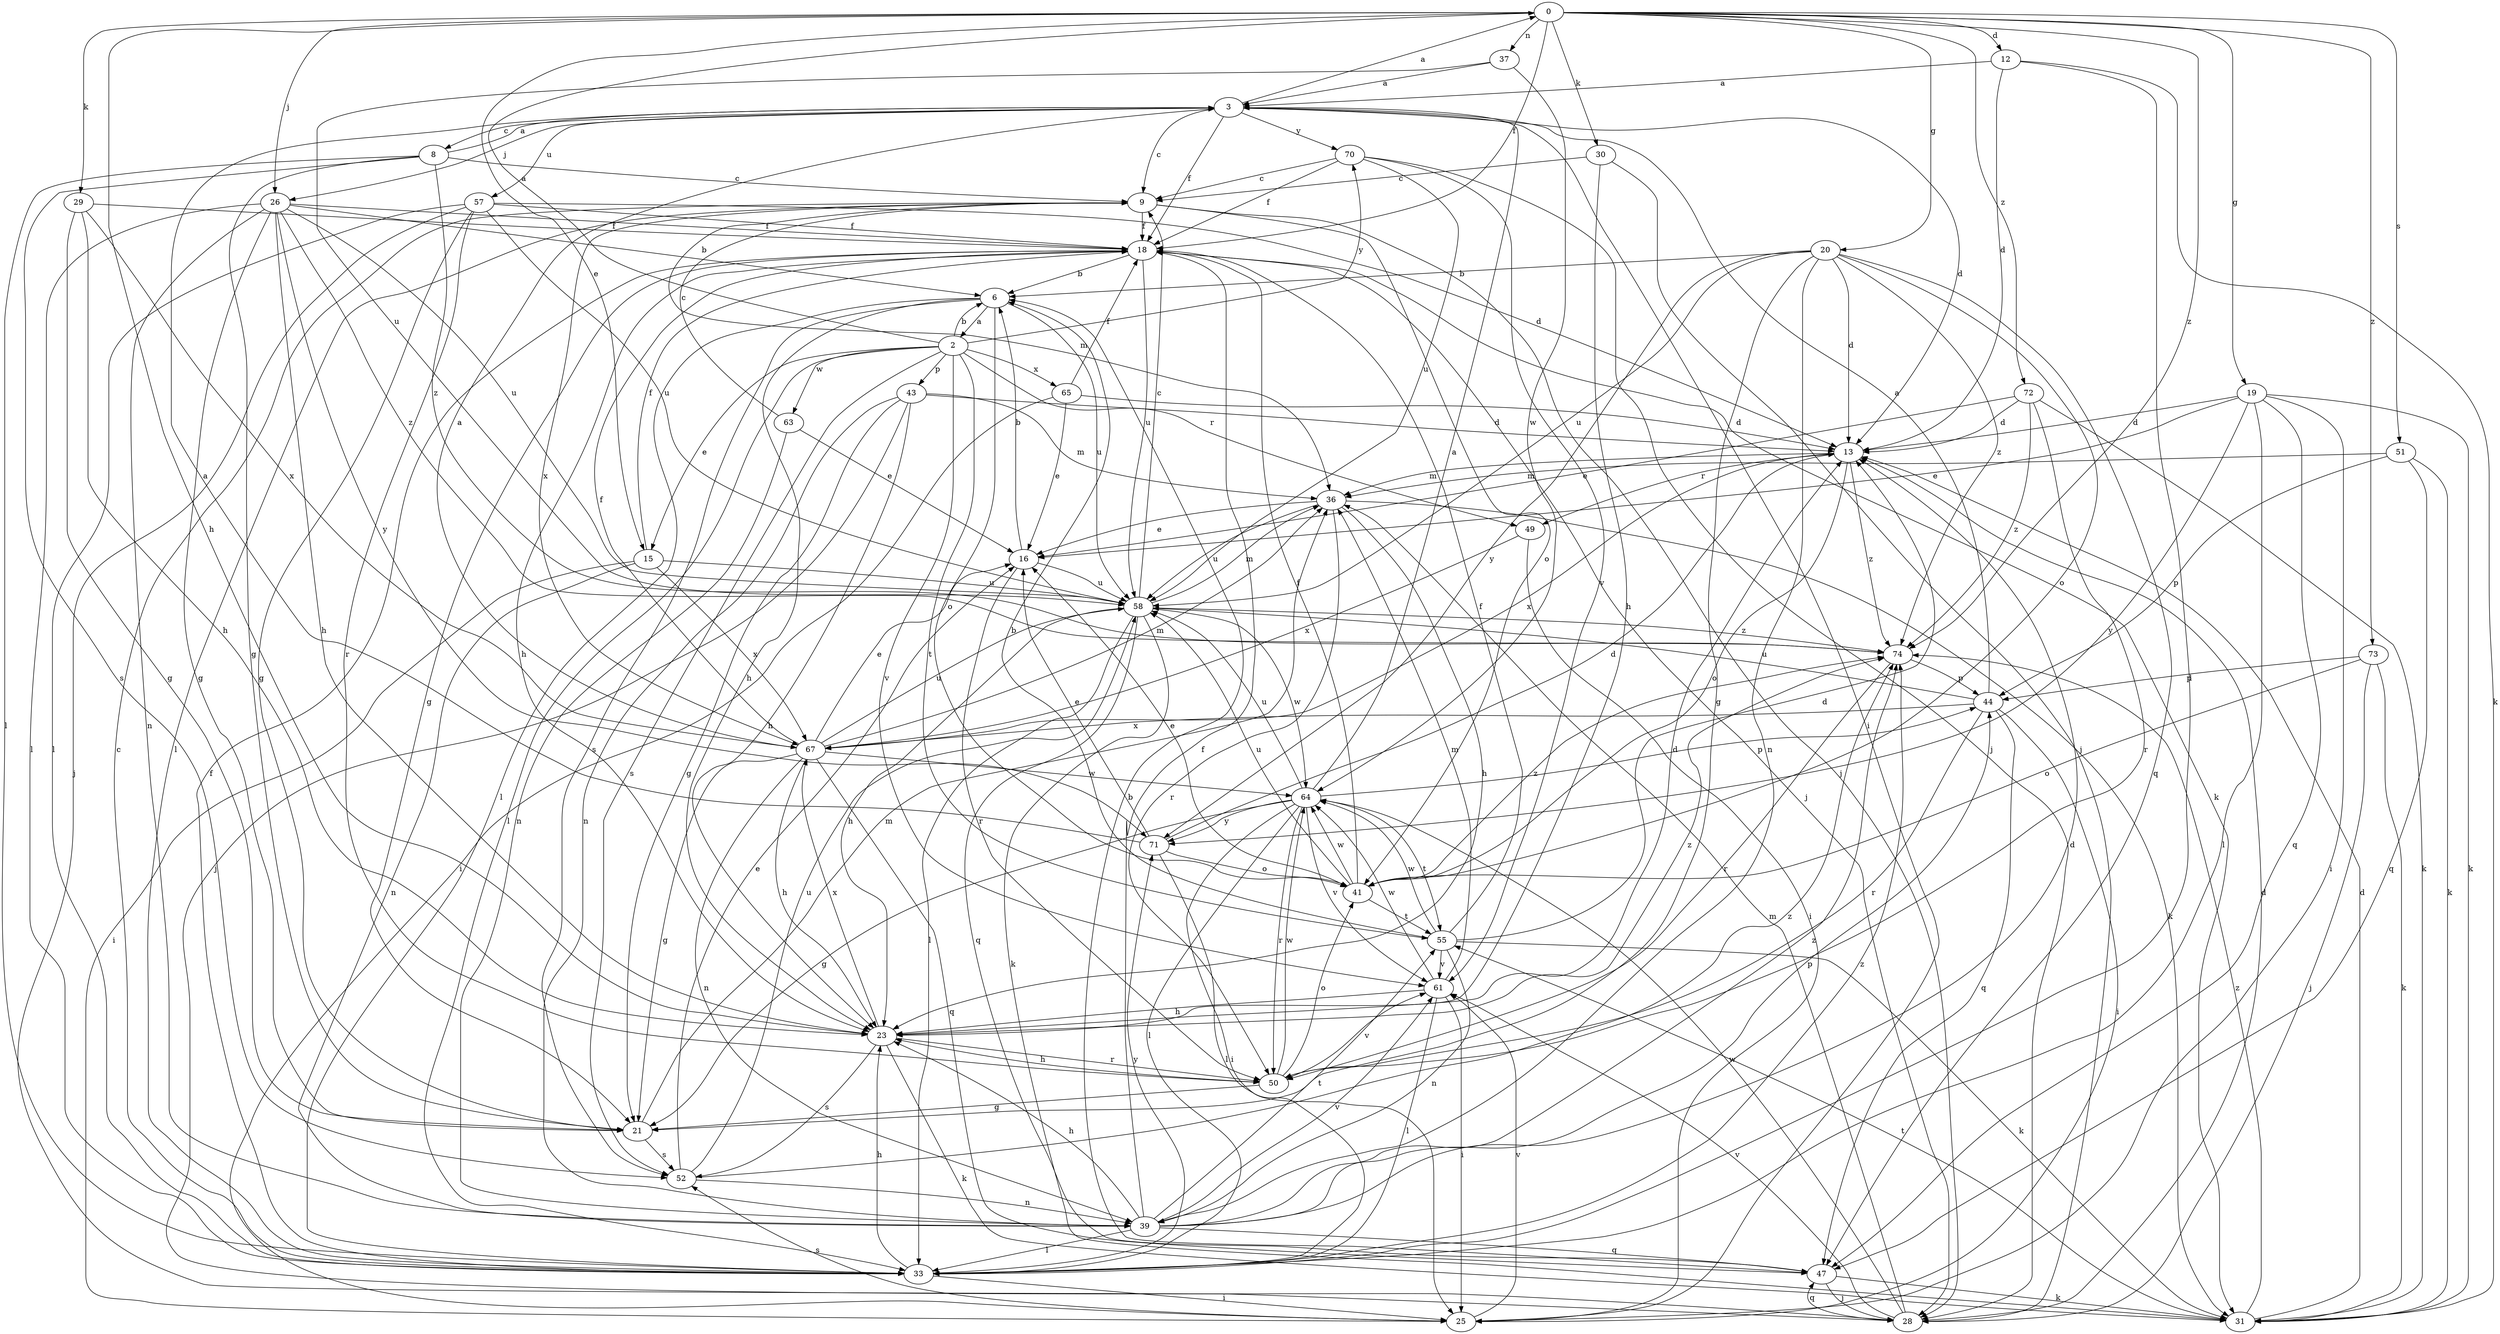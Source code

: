 strict digraph  {
0;
2;
3;
6;
8;
9;
12;
13;
15;
16;
18;
19;
20;
21;
23;
25;
26;
28;
29;
30;
31;
33;
36;
37;
39;
41;
43;
44;
47;
49;
50;
51;
52;
55;
57;
58;
61;
63;
64;
65;
67;
70;
71;
72;
73;
74;
0 -> 12  [label=d];
0 -> 15  [label=e];
0 -> 18  [label=f];
0 -> 19  [label=g];
0 -> 20  [label=g];
0 -> 23  [label=h];
0 -> 26  [label=j];
0 -> 29  [label=k];
0 -> 30  [label=k];
0 -> 37  [label=n];
0 -> 51  [label=s];
0 -> 72  [label=z];
0 -> 73  [label=z];
0 -> 74  [label=z];
2 -> 0  [label=a];
2 -> 6  [label=b];
2 -> 15  [label=e];
2 -> 33  [label=l];
2 -> 43  [label=p];
2 -> 49  [label=r];
2 -> 52  [label=s];
2 -> 55  [label=t];
2 -> 61  [label=v];
2 -> 63  [label=w];
2 -> 65  [label=x];
2 -> 70  [label=y];
3 -> 0  [label=a];
3 -> 8  [label=c];
3 -> 9  [label=c];
3 -> 13  [label=d];
3 -> 18  [label=f];
3 -> 25  [label=i];
3 -> 26  [label=j];
3 -> 57  [label=u];
3 -> 70  [label=y];
6 -> 2  [label=a];
6 -> 23  [label=h];
6 -> 33  [label=l];
6 -> 41  [label=o];
6 -> 52  [label=s];
6 -> 58  [label=u];
8 -> 3  [label=a];
8 -> 9  [label=c];
8 -> 21  [label=g];
8 -> 33  [label=l];
8 -> 52  [label=s];
8 -> 74  [label=z];
9 -> 18  [label=f];
9 -> 28  [label=j];
9 -> 33  [label=l];
9 -> 36  [label=m];
9 -> 41  [label=o];
9 -> 67  [label=x];
12 -> 3  [label=a];
12 -> 13  [label=d];
12 -> 31  [label=k];
12 -> 33  [label=l];
13 -> 36  [label=m];
13 -> 41  [label=o];
13 -> 49  [label=r];
13 -> 67  [label=x];
13 -> 74  [label=z];
15 -> 18  [label=f];
15 -> 25  [label=i];
15 -> 39  [label=n];
15 -> 58  [label=u];
15 -> 67  [label=x];
16 -> 6  [label=b];
16 -> 50  [label=r];
16 -> 58  [label=u];
18 -> 6  [label=b];
18 -> 21  [label=g];
18 -> 23  [label=h];
18 -> 28  [label=j];
18 -> 31  [label=k];
18 -> 58  [label=u];
19 -> 13  [label=d];
19 -> 16  [label=e];
19 -> 25  [label=i];
19 -> 31  [label=k];
19 -> 33  [label=l];
19 -> 47  [label=q];
19 -> 71  [label=y];
20 -> 6  [label=b];
20 -> 13  [label=d];
20 -> 21  [label=g];
20 -> 39  [label=n];
20 -> 41  [label=o];
20 -> 47  [label=q];
20 -> 58  [label=u];
20 -> 71  [label=y];
20 -> 74  [label=z];
21 -> 36  [label=m];
21 -> 52  [label=s];
23 -> 13  [label=d];
23 -> 31  [label=k];
23 -> 50  [label=r];
23 -> 52  [label=s];
23 -> 67  [label=x];
23 -> 74  [label=z];
25 -> 52  [label=s];
25 -> 61  [label=v];
26 -> 6  [label=b];
26 -> 18  [label=f];
26 -> 21  [label=g];
26 -> 23  [label=h];
26 -> 33  [label=l];
26 -> 39  [label=n];
26 -> 58  [label=u];
26 -> 71  [label=y];
26 -> 74  [label=z];
28 -> 13  [label=d];
28 -> 36  [label=m];
28 -> 47  [label=q];
28 -> 61  [label=v];
28 -> 64  [label=w];
29 -> 18  [label=f];
29 -> 21  [label=g];
29 -> 23  [label=h];
29 -> 67  [label=x];
30 -> 9  [label=c];
30 -> 23  [label=h];
30 -> 28  [label=j];
31 -> 13  [label=d];
31 -> 55  [label=t];
31 -> 74  [label=z];
33 -> 9  [label=c];
33 -> 18  [label=f];
33 -> 23  [label=h];
33 -> 25  [label=i];
33 -> 71  [label=y];
33 -> 74  [label=z];
36 -> 16  [label=e];
36 -> 23  [label=h];
36 -> 31  [label=k];
36 -> 50  [label=r];
36 -> 58  [label=u];
37 -> 3  [label=a];
37 -> 58  [label=u];
37 -> 64  [label=w];
39 -> 13  [label=d];
39 -> 18  [label=f];
39 -> 23  [label=h];
39 -> 33  [label=l];
39 -> 44  [label=p];
39 -> 47  [label=q];
39 -> 55  [label=t];
39 -> 61  [label=v];
39 -> 74  [label=z];
41 -> 16  [label=e];
41 -> 18  [label=f];
41 -> 55  [label=t];
41 -> 58  [label=u];
41 -> 64  [label=w];
41 -> 74  [label=z];
43 -> 13  [label=d];
43 -> 21  [label=g];
43 -> 23  [label=h];
43 -> 28  [label=j];
43 -> 36  [label=m];
43 -> 39  [label=n];
44 -> 3  [label=a];
44 -> 25  [label=i];
44 -> 47  [label=q];
44 -> 50  [label=r];
44 -> 58  [label=u];
44 -> 67  [label=x];
47 -> 6  [label=b];
47 -> 28  [label=j];
47 -> 31  [label=k];
49 -> 25  [label=i];
49 -> 67  [label=x];
50 -> 21  [label=g];
50 -> 23  [label=h];
50 -> 41  [label=o];
50 -> 61  [label=v];
50 -> 64  [label=w];
51 -> 31  [label=k];
51 -> 36  [label=m];
51 -> 44  [label=p];
51 -> 47  [label=q];
52 -> 16  [label=e];
52 -> 39  [label=n];
52 -> 58  [label=u];
52 -> 74  [label=z];
55 -> 6  [label=b];
55 -> 13  [label=d];
55 -> 18  [label=f];
55 -> 31  [label=k];
55 -> 39  [label=n];
55 -> 61  [label=v];
55 -> 64  [label=w];
57 -> 13  [label=d];
57 -> 18  [label=f];
57 -> 21  [label=g];
57 -> 28  [label=j];
57 -> 33  [label=l];
57 -> 50  [label=r];
57 -> 58  [label=u];
58 -> 9  [label=c];
58 -> 23  [label=h];
58 -> 31  [label=k];
58 -> 33  [label=l];
58 -> 36  [label=m];
58 -> 47  [label=q];
58 -> 64  [label=w];
58 -> 74  [label=z];
61 -> 23  [label=h];
61 -> 25  [label=i];
61 -> 33  [label=l];
61 -> 36  [label=m];
61 -> 64  [label=w];
63 -> 9  [label=c];
63 -> 16  [label=e];
63 -> 39  [label=n];
64 -> 3  [label=a];
64 -> 21  [label=g];
64 -> 25  [label=i];
64 -> 33  [label=l];
64 -> 44  [label=p];
64 -> 50  [label=r];
64 -> 55  [label=t];
64 -> 58  [label=u];
64 -> 61  [label=v];
64 -> 71  [label=y];
65 -> 13  [label=d];
65 -> 16  [label=e];
65 -> 18  [label=f];
65 -> 25  [label=i];
67 -> 3  [label=a];
67 -> 16  [label=e];
67 -> 18  [label=f];
67 -> 21  [label=g];
67 -> 23  [label=h];
67 -> 36  [label=m];
67 -> 39  [label=n];
67 -> 47  [label=q];
67 -> 58  [label=u];
67 -> 64  [label=w];
70 -> 9  [label=c];
70 -> 18  [label=f];
70 -> 28  [label=j];
70 -> 58  [label=u];
70 -> 61  [label=v];
71 -> 3  [label=a];
71 -> 13  [label=d];
71 -> 16  [label=e];
71 -> 33  [label=l];
71 -> 41  [label=o];
72 -> 13  [label=d];
72 -> 16  [label=e];
72 -> 31  [label=k];
72 -> 50  [label=r];
72 -> 74  [label=z];
73 -> 28  [label=j];
73 -> 31  [label=k];
73 -> 41  [label=o];
73 -> 44  [label=p];
74 -> 44  [label=p];
74 -> 50  [label=r];
}
